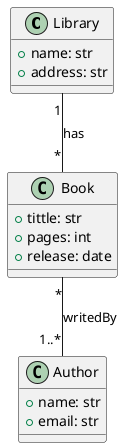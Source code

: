 @startuml
skinparam groupInheritance 2

class Library {
+ name: str
+ address: str
}

class Book{
+ tittle: str
+ pages: int
+ release: date
}

class Author {
+ name: str
+ email: str 
}

Book "*" -- "1..*" Author: writedBy
Library "1" -- "*" Book: has

@enduml